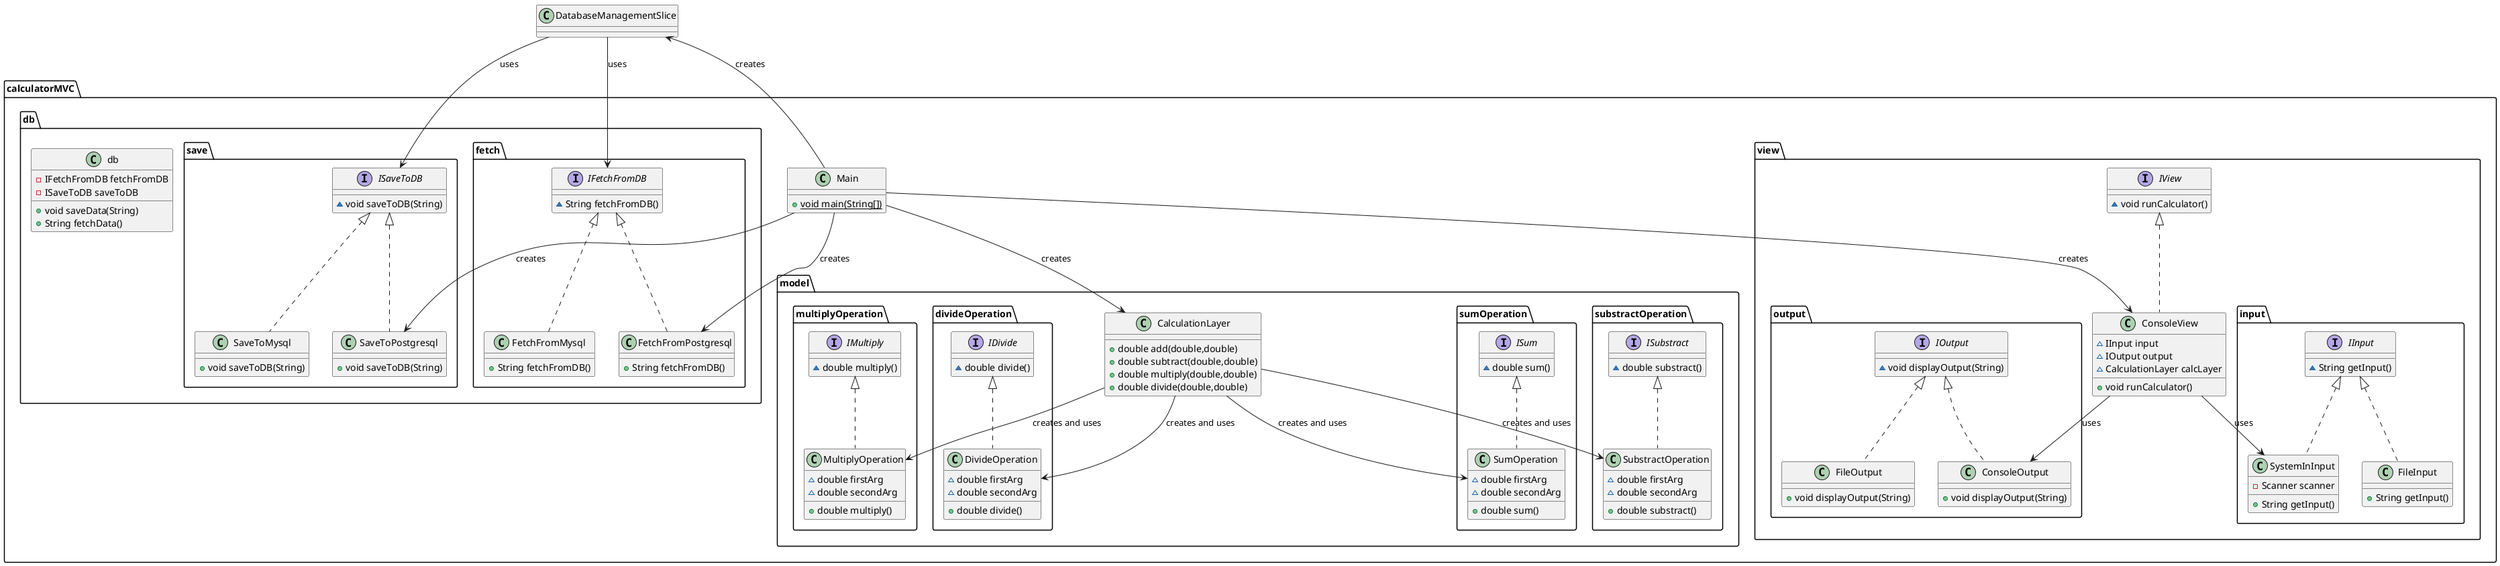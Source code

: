 @startuml
' горизонтальный уровень данных, класс для взаимодействия с бд,
' содержит ссылки на интерфейсы сохранения и получения данных
class calculatorMVC.db.db {
- IFetchFromDB fetchFromDB
- ISaveToDB saveToDB
+ void saveData(String)
+ String fetchData()
}
'горизонтальный уровень бизнес логики, вертикальный срез,
'операция умножения
class calculatorMVC.model.multiplyOperation.MultiplyOperation {
~ double firstArg
~ double secondArg
+ double multiply()
}
'горизонтальный уровень взаимодействия с пользователем,
'класс для реализации консольного интерфейса,
'содержит ссылки на интерфейсы ввода и вывода
class calculatorMVC.view.ConsoleView {
~ IInput input
~ IOutput output
~ CalculationLayer calcLayer
+ void runCalculator()
}
'горизонтальный уровень бизнес логики, вертикальный срез,
'интерфейс для операции умножения
interface calculatorMVC.model.multiplyOperation.IMultiply {
~ double multiply()
}
'горизонтальный уровень взаимодействия с пользователем,
'интерфейс для взаимодействия с пользователм
interface calculatorMVC.view.IView {
~ void runCalculator()
}
'основной класс программы
class calculatorMVC.Main {
+ {static} void main(String[])
}
'горизонтальный уровень данных, вертикальный срез,
'класс для сохранения данных в mysql
class calculatorMVC.db.save.SaveToMysql {
+ void saveToDB(String)
}
'горизонтальный уровень данных, вертикальный срез,
'класс для сохранения данных в postgresql
class calculatorMVC.db.save.SaveToPostgresql {
+ void saveToDB(String)
}
'горизонтальный уровень взаимодействия с пользователем, вертикальный срез,
'интерфейс для вывода данных пользователю
interface calculatorMVC.view.output.IOutput {
~ void displayOutput(String)
}
'горизонтальный уровень данных, вертикальный срез,
'класс для извлечения данных из postgresql
class calculatorMVC.db.fetch.FetchFromPostgresql {
+ String fetchFromDB()
}
'горизонтальный уровень бизнес логики, вертикальный срез,
'интерфейс для операции деления
interface calculatorMVC.model.divideOperation.IDivide {
~ double divide()
}
'горизонтальный уровень взаимодействия с пользователем, вертикальный срез,
'класс для вывода данных в файл
class calculatorMVC.view.output.FileOutput {
+ void displayOutput(String)
}
'горизонтальный уровень бизнес логики, вертикальный срез,
'операция деления
class calculatorMVC.model.divideOperation.DivideOperation {
~ double firstArg
~ double secondArg
+ double divide()
}
'горизонтальный уровень взаимодействия с пользователем, вертикальный срез,
'класс для ввода данных из файла
class calculatorMVC.view.input.FileInput {
+ String getInput()
}
'горизонтальный уровень бизнес логики, вертикальный срез,
'операция сложения
class calculatorMVC.model.sumOperation.SumOperation {
~ double firstArg
~ double secondArg
+ double sum()
}
'горизонтальный уровень взаимодействия с пользователем, вертикальный срез,
'интерфейс для ввода даных из консоли
class calculatorMVC.view.input.SystemInInput {
- Scanner scanner
+ String getInput()
}
'горизонтальный уровень бизнес логики,
'класс калькулятора, содержит ссылки на интерфейсы операций
class calculatorMVC.model.CalculationLayer {
+ double add(double,double)
+ double subtract(double,double)
+ double multiply(double,double)
+ double divide(double,double)
}
'горизонтальный уровень бизнес логики, вертикальный срез,
'интерфейс для операции сложения
interface calculatorMVC.model.sumOperation.ISum {
~ double sum()
}
'горизонтальный уровень взаимодействия с пользователем, вертикальный срез,
'класс для ввода данных в консоль
class calculatorMVC.view.output.ConsoleOutput {
+ void displayOutput(String)
}
'горизонтальный уровень бизнес логики, вертикальный срез,
'интерфейс для операции вычитания
class calculatorMVC.model.substractOperation.SubstractOperation {
~ double firstArg
~ double secondArg
+ double substract()
}
'горизонтальный уровень данных, вертикальный срез,
'интерфейс для сохранения данных в бд
interface calculatorMVC.db.save.ISaveToDB {
~ void saveToDB(String)
}
'горизонтальный уровень данных, вертикальный срез,
'класс для извлечения данных из mysql
class calculatorMVC.db.fetch.FetchFromMysql {
+ String fetchFromDB()
}
'горизонтальный уровень данных, вертикальный срез,
'интерфейс для извлечения данных из бд
interface calculatorMVC.db.fetch.IFetchFromDB {
~ String fetchFromDB()
}
'горизонтальный уровень бизнес логики, вертикальный срез,
'интерфейс для операции вычитания
interface calculatorMVC.model.substractOperation.ISubstract {
~ double substract()
}
'горизонтальный уровень взаимодействия с пользователем, вертикальный срез,
'интерфейс для ввода данных пользователем
interface calculatorMVC.view.input.IInput {
~ String getInput()
}


calculatorMVC.model.multiplyOperation.IMultiply <|.. calculatorMVC.model.multiplyOperation.MultiplyOperation
calculatorMVC.view.IView <|.. calculatorMVC.view.ConsoleView
calculatorMVC.db.save.ISaveToDB <|.. calculatorMVC.db.save.SaveToMysql
calculatorMVC.db.save.ISaveToDB <|.. calculatorMVC.db.save.SaveToPostgresql
calculatorMVC.db.fetch.IFetchFromDB <|.. calculatorMVC.db.fetch.FetchFromPostgresql
calculatorMVC.view.output.IOutput <|.. calculatorMVC.view.output.FileOutput
calculatorMVC.model.divideOperation.IDivide <|.. calculatorMVC.model.divideOperation.DivideOperation
calculatorMVC.view.input.IInput <|.. calculatorMVC.view.input.FileInput
calculatorMVC.model.sumOperation.ISum <|.. calculatorMVC.model.sumOperation.SumOperation
calculatorMVC.view.input.IInput <|.. calculatorMVC.view.input.SystemInInput
calculatorMVC.view.output.IOutput <|.. calculatorMVC.view.output.ConsoleOutput
calculatorMVC.model.substractOperation.ISubstract <|.. calculatorMVC.model.substractOperation.SubstractOperation
calculatorMVC.db.fetch.IFetchFromDB <|.. calculatorMVC.db.fetch.FetchFromMysql

CalculationLayer --> SubstractOperation : creates and uses
CalculationLayer --> SumOperation : creates and uses
CalculationLayer --> DivideOperation : creates and uses
CalculationLayer --> MultiplyOperation : creates and uses

ConsoleView --> SystemInInput : uses
ConsoleView --> ConsoleOutput : uses

DatabaseManagementSlice --> IFetchFromDB : uses
DatabaseManagementSlice --> ISaveToDB : uses

Main --> ConsoleView : creates
Main --> DatabaseManagementSlice: creates
Main --> SaveToPostgresql : creates
Main --> FetchFromPostgresql : creates
Main --> CalculationLayer: creates

@enduml